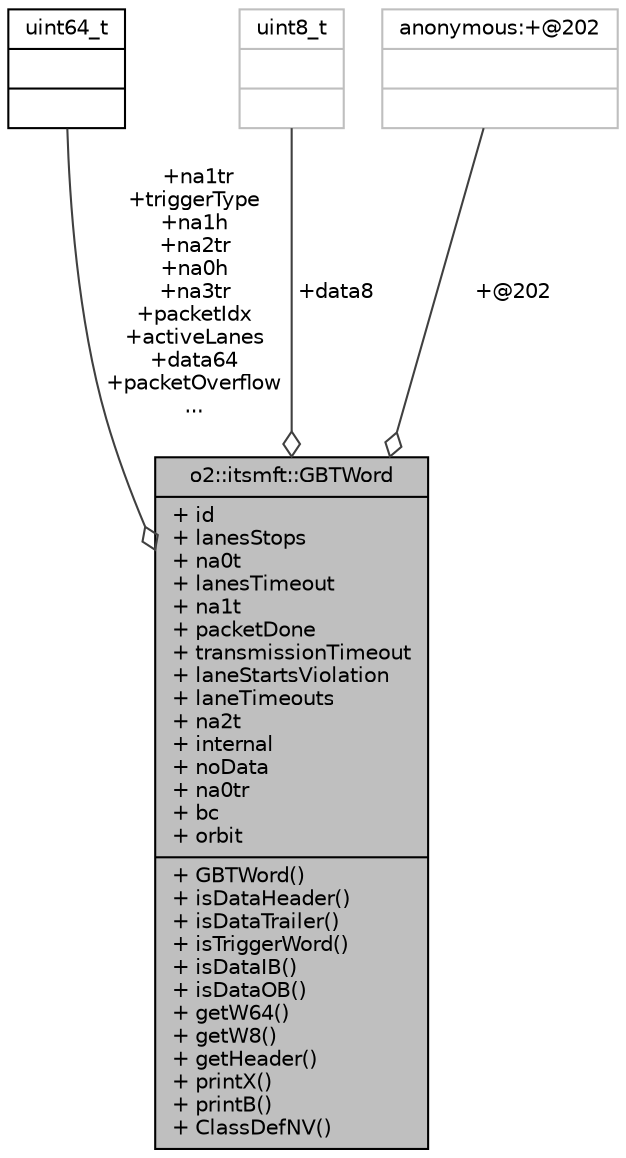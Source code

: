 digraph "o2::itsmft::GBTWord"
{
 // INTERACTIVE_SVG=YES
  bgcolor="transparent";
  edge [fontname="Helvetica",fontsize="10",labelfontname="Helvetica",labelfontsize="10"];
  node [fontname="Helvetica",fontsize="10",shape=record];
  Node5 [label="{o2::itsmft::GBTWord\n|+ id\l+ lanesStops\l+ na0t\l+ lanesTimeout\l+ na1t\l+ packetDone\l+ transmissionTimeout\l+ laneStartsViolation\l+ laneTimeouts\l+ na2t\l+ internal\l+ noData\l+ na0tr\l+ bc\l+ orbit\l|+ GBTWord()\l+ isDataHeader()\l+ isDataTrailer()\l+ isTriggerWord()\l+ isDataIB()\l+ isDataOB()\l+ getW64()\l+ getW8()\l+ getHeader()\l+ printX()\l+ printB()\l+ ClassDefNV()\l}",height=0.2,width=0.4,color="black", fillcolor="grey75", style="filled", fontcolor="black"];
  Node6 -> Node5 [color="grey25",fontsize="10",style="solid",label=" +na1tr\n+triggerType\n+na1h\n+na2tr\n+na0h\n+na3tr\n+packetIdx\n+activeLanes\n+data64\n+packetOverflow\n..." ,arrowhead="odiamond",fontname="Helvetica"];
  Node6 [label="{uint64_t\n||}",height=0.2,width=0.4,color="black",URL="$d6/d30/classuint64__t.html"];
  Node7 -> Node5 [color="grey25",fontsize="10",style="solid",label=" +data8" ,arrowhead="odiamond",fontname="Helvetica"];
  Node7 [label="{uint8_t\n||}",height=0.2,width=0.4,color="grey75"];
  Node8 -> Node5 [color="grey25",fontsize="10",style="solid",label=" +@202" ,arrowhead="odiamond",fontname="Helvetica"];
  Node8 [label="{anonymous:+@202\n||}",height=0.2,width=0.4,color="grey75"];
}
